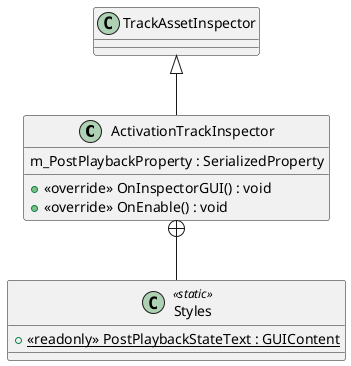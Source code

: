 @startuml
class ActivationTrackInspector {
    m_PostPlaybackProperty : SerializedProperty
    + <<override>> OnInspectorGUI() : void
    + <<override>> OnEnable() : void
}
class Styles <<static>> {
    + {static} <<readonly>> PostPlaybackStateText : GUIContent
}
TrackAssetInspector <|-- ActivationTrackInspector
ActivationTrackInspector +-- Styles
@enduml
